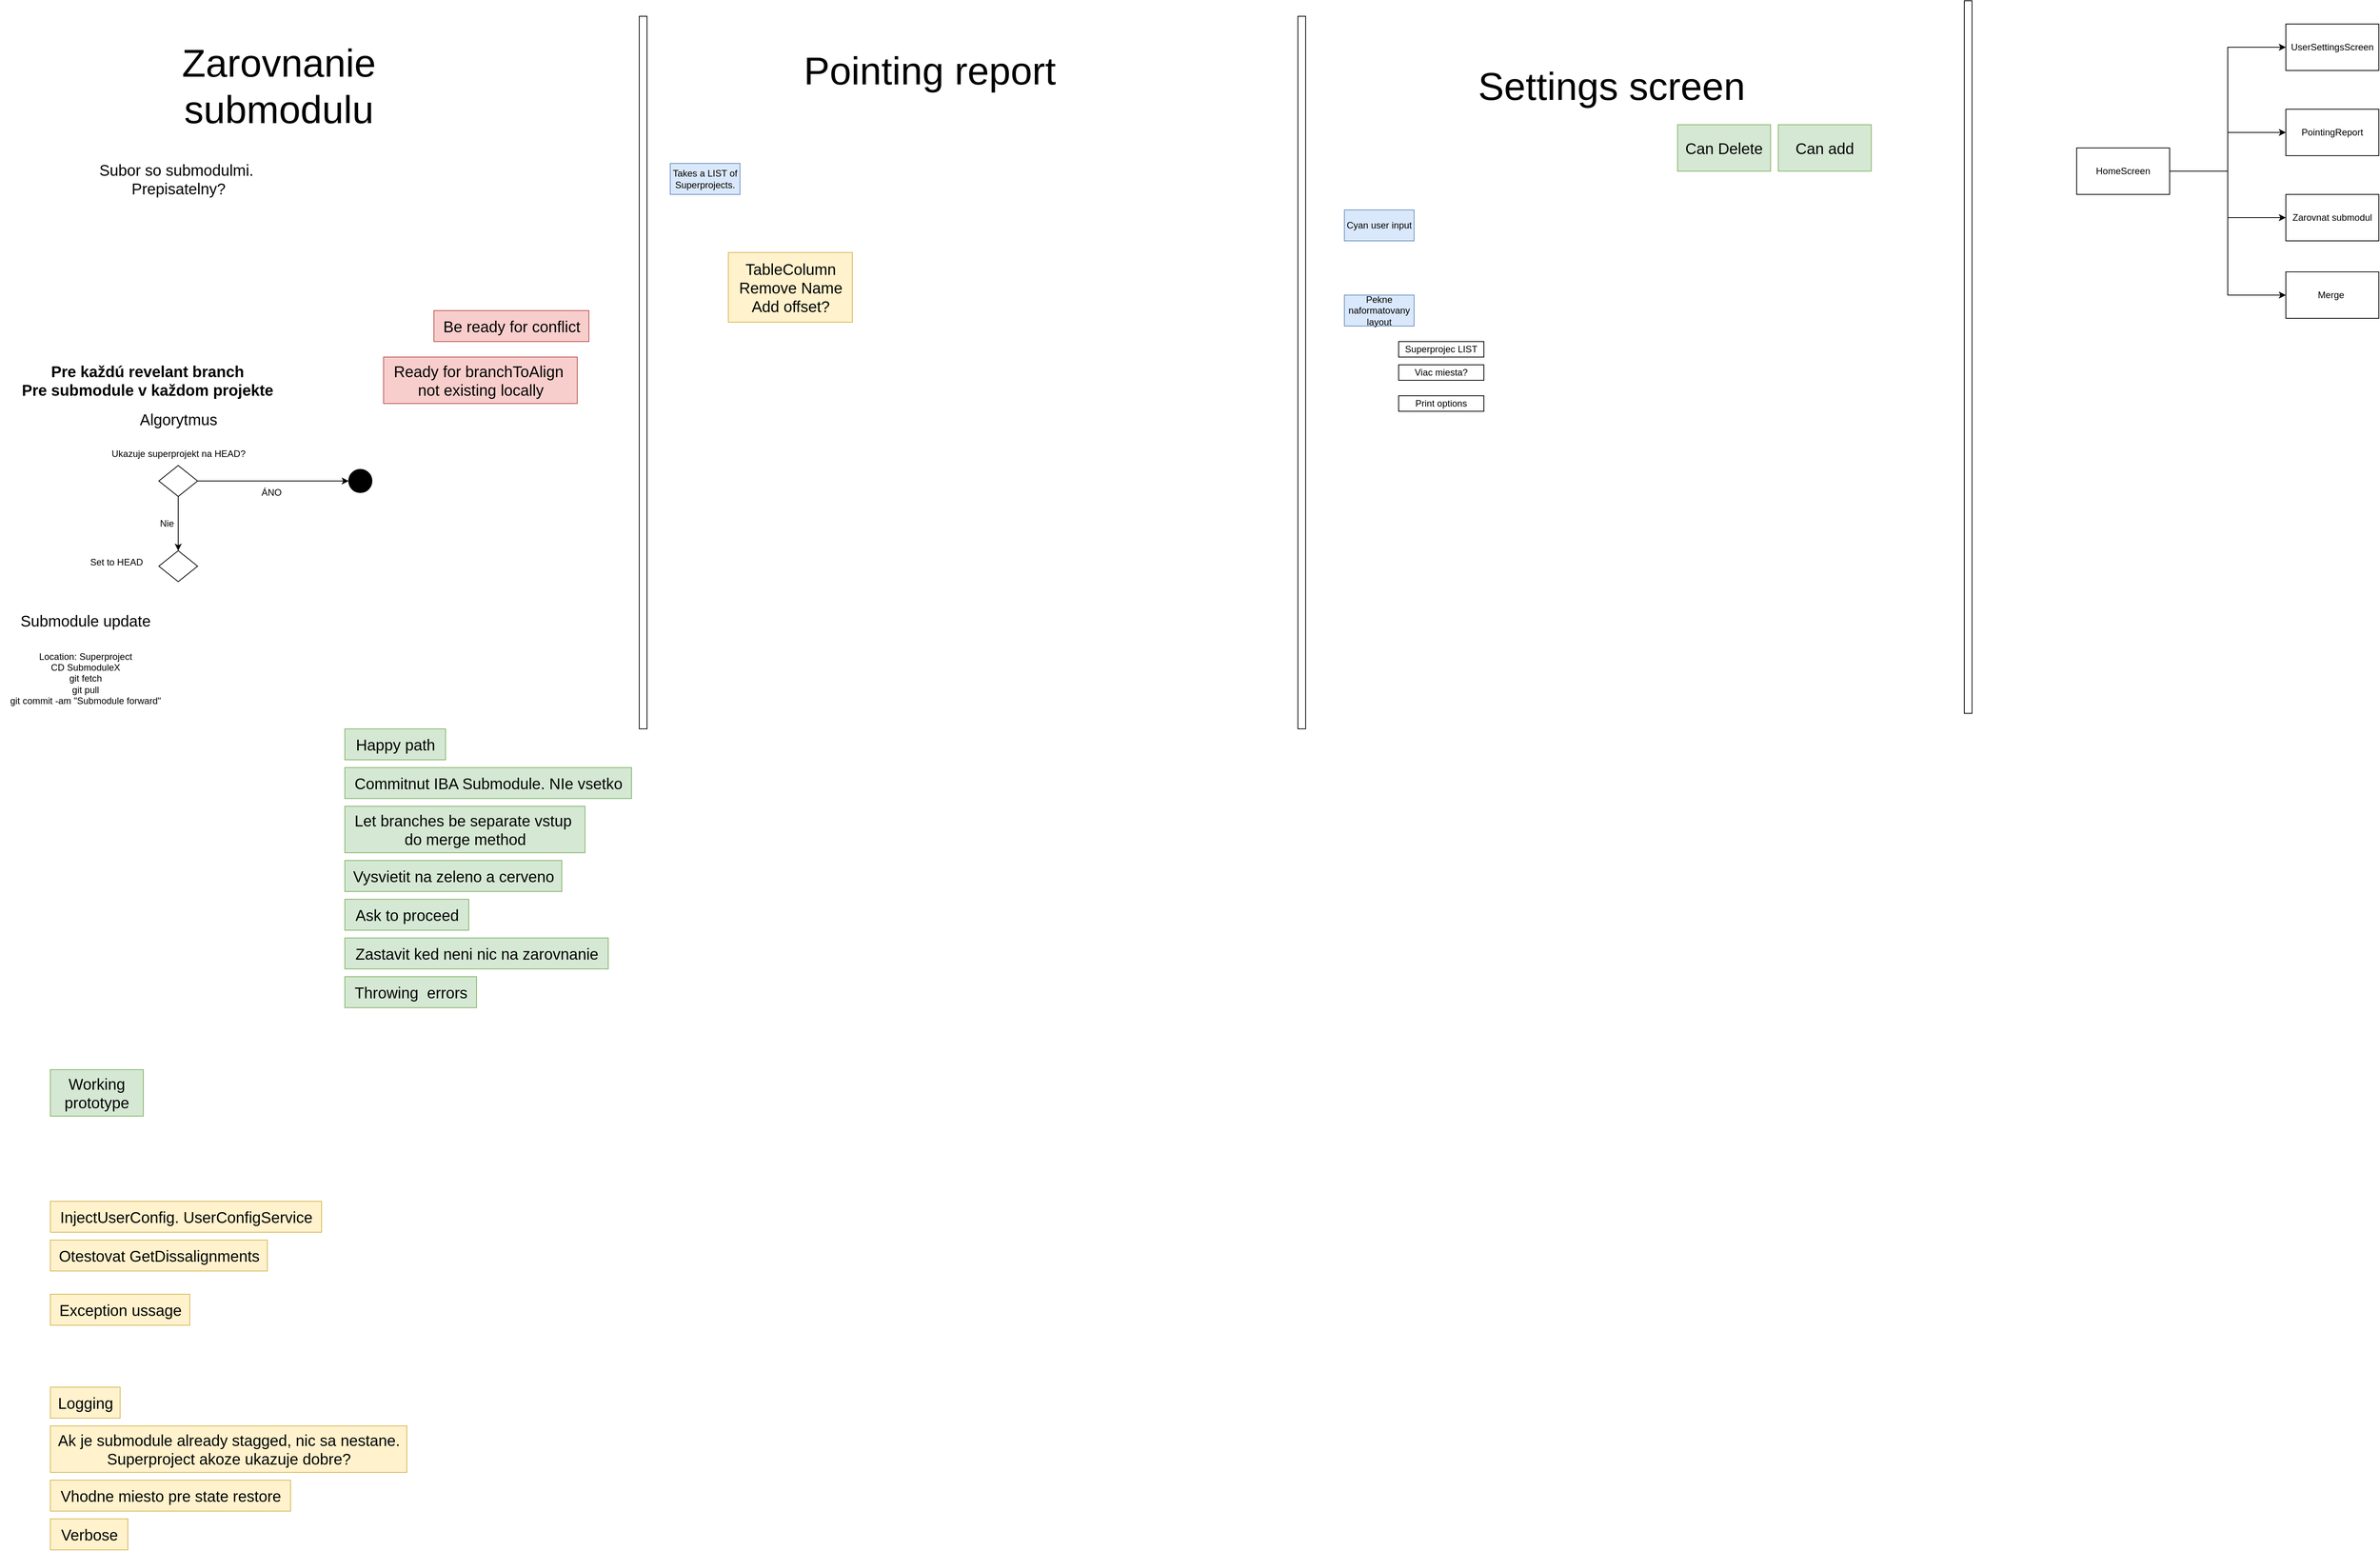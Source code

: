 <mxfile version="27.0.9">
  <diagram name="Page-1" id="3orqYU6fAVE5CK-2h4ND">
    <mxGraphModel dx="3976" dy="883" grid="1" gridSize="10" guides="1" tooltips="1" connect="1" arrows="1" fold="1" page="1" pageScale="1" pageWidth="850" pageHeight="1100" math="0" shadow="0">
      <root>
        <mxCell id="0" />
        <mxCell id="1" parent="0" />
        <mxCell id="iCKe8L9vZJJtGCBKQtnD-6" style="edgeStyle=orthogonalEdgeStyle;rounded=0;orthogonalLoop=1;jettySize=auto;html=1;exitX=1;exitY=0.5;exitDx=0;exitDy=0;entryX=0;entryY=0.5;entryDx=0;entryDy=0;" parent="1" source="iCKe8L9vZJJtGCBKQtnD-1" target="iCKe8L9vZJJtGCBKQtnD-2" edge="1">
          <mxGeometry relative="1" as="geometry" />
        </mxCell>
        <mxCell id="iCKe8L9vZJJtGCBKQtnD-7" style="edgeStyle=orthogonalEdgeStyle;rounded=0;orthogonalLoop=1;jettySize=auto;html=1;exitX=1;exitY=0.5;exitDx=0;exitDy=0;entryX=0;entryY=0.5;entryDx=0;entryDy=0;" parent="1" source="iCKe8L9vZJJtGCBKQtnD-1" target="iCKe8L9vZJJtGCBKQtnD-3" edge="1">
          <mxGeometry relative="1" as="geometry" />
        </mxCell>
        <mxCell id="iCKe8L9vZJJtGCBKQtnD-8" style="edgeStyle=orthogonalEdgeStyle;rounded=0;orthogonalLoop=1;jettySize=auto;html=1;exitX=1;exitY=0.5;exitDx=0;exitDy=0;entryX=0;entryY=0.5;entryDx=0;entryDy=0;" parent="1" source="iCKe8L9vZJJtGCBKQtnD-1" target="iCKe8L9vZJJtGCBKQtnD-4" edge="1">
          <mxGeometry relative="1" as="geometry" />
        </mxCell>
        <mxCell id="iCKe8L9vZJJtGCBKQtnD-9" style="edgeStyle=orthogonalEdgeStyle;rounded=0;orthogonalLoop=1;jettySize=auto;html=1;exitX=1;exitY=0.5;exitDx=0;exitDy=0;entryX=0;entryY=0.5;entryDx=0;entryDy=0;" parent="1" source="iCKe8L9vZJJtGCBKQtnD-1" target="iCKe8L9vZJJtGCBKQtnD-5" edge="1">
          <mxGeometry relative="1" as="geometry" />
        </mxCell>
        <mxCell id="iCKe8L9vZJJtGCBKQtnD-1" value="HomeScreen" style="whiteSpace=wrap;html=1;" parent="1" vertex="1">
          <mxGeometry x="145" y="250" width="120" height="60" as="geometry" />
        </mxCell>
        <mxCell id="iCKe8L9vZJJtGCBKQtnD-2" value="UserSettingsScreen" style="whiteSpace=wrap;html=1;" parent="1" vertex="1">
          <mxGeometry x="415" y="90" width="120" height="60" as="geometry" />
        </mxCell>
        <mxCell id="iCKe8L9vZJJtGCBKQtnD-3" value="PointingReport" style="whiteSpace=wrap;html=1;" parent="1" vertex="1">
          <mxGeometry x="415" y="200" width="120" height="60" as="geometry" />
        </mxCell>
        <mxCell id="iCKe8L9vZJJtGCBKQtnD-4" value="Zarovnat submodul" style="whiteSpace=wrap;html=1;" parent="1" vertex="1">
          <mxGeometry x="415" y="310" width="120" height="60" as="geometry" />
        </mxCell>
        <mxCell id="iCKe8L9vZJJtGCBKQtnD-5" value="Merge&amp;nbsp;" style="whiteSpace=wrap;html=1;" parent="1" vertex="1">
          <mxGeometry x="415" y="410" width="120" height="60" as="geometry" />
        </mxCell>
        <mxCell id="9OnaElkXCphRrL8_LYWj-2" value="Pointing report" style="text;html=1;align=center;verticalAlign=middle;whiteSpace=wrap;rounded=0;fontSize=50;" parent="1" vertex="1">
          <mxGeometry x="-1520" y="120" width="370" height="60" as="geometry" />
        </mxCell>
        <mxCell id="9OnaElkXCphRrL8_LYWj-3" value="Zarovnanie submodulu" style="text;html=1;align=center;verticalAlign=middle;whiteSpace=wrap;rounded=0;fontSize=50;" parent="1" vertex="1">
          <mxGeometry x="-2360" y="140" width="370" height="60" as="geometry" />
        </mxCell>
        <mxCell id="9OnaElkXCphRrL8_LYWj-4" value="Settings screen" style="text;html=1;align=center;verticalAlign=middle;whiteSpace=wrap;rounded=0;fontSize=50;" parent="1" vertex="1">
          <mxGeometry x="-640" y="140" width="370" height="60" as="geometry" />
        </mxCell>
        <mxCell id="9OnaElkXCphRrL8_LYWj-5" value="" style="rounded=0;whiteSpace=wrap;html=1;" parent="1" vertex="1">
          <mxGeometry x="-860" y="80" width="10" height="920" as="geometry" />
        </mxCell>
        <mxCell id="9OnaElkXCphRrL8_LYWj-6" value="" style="rounded=0;whiteSpace=wrap;html=1;" parent="1" vertex="1">
          <mxGeometry x="-1710" y="80" width="10" height="920" as="geometry" />
        </mxCell>
        <mxCell id="9OnaElkXCphRrL8_LYWj-7" value="" style="rounded=0;whiteSpace=wrap;html=1;" parent="1" vertex="1">
          <mxGeometry y="60" width="10" height="920" as="geometry" />
        </mxCell>
        <mxCell id="9OnaElkXCphRrL8_LYWj-8" value="Takes a LIST of Superprojects." style="whiteSpace=wrap;html=1;fillColor=#dae8fc;strokeColor=#6c8ebf;" parent="1" vertex="1">
          <mxGeometry x="-1670" y="270" width="90" height="40" as="geometry" />
        </mxCell>
        <mxCell id="9OnaElkXCphRrL8_LYWj-9" value="Can add" style="whiteSpace=wrap;html=1;fontSize=20;fillColor=#d5e8d4;strokeColor=#82b366;" parent="1" vertex="1">
          <mxGeometry x="-240" y="220" width="120" height="60" as="geometry" />
        </mxCell>
        <mxCell id="9OnaElkXCphRrL8_LYWj-10" value="&lt;font style=&quot;font-size: 20px;&quot;&gt;Can Delete&lt;/font&gt;" style="whiteSpace=wrap;html=1;fillColor=#d5e8d4;strokeColor=#82b366;" parent="1" vertex="1">
          <mxGeometry x="-370" y="220" width="120" height="60" as="geometry" />
        </mxCell>
        <mxCell id="zN_APJOsYA4pf0mJ2beM-2" value="Cyan user input" style="whiteSpace=wrap;html=1;fillColor=#dae8fc;strokeColor=#6c8ebf;" parent="1" vertex="1">
          <mxGeometry x="-800.0" y="330.0" width="90" height="40" as="geometry" />
        </mxCell>
        <mxCell id="zN_APJOsYA4pf0mJ2beM-3" value="Pekne naformatovany layout" style="whiteSpace=wrap;html=1;fillColor=#dae8fc;strokeColor=#6c8ebf;" parent="1" vertex="1">
          <mxGeometry x="-800.0" y="440.0" width="90" height="40" as="geometry" />
        </mxCell>
        <mxCell id="zN_APJOsYA4pf0mJ2beM-4" value="Superprojec LIST" style="whiteSpace=wrap;html=1;" parent="1" vertex="1">
          <mxGeometry x="-730" y="500" width="110" height="20" as="geometry" />
        </mxCell>
        <mxCell id="zN_APJOsYA4pf0mJ2beM-6" value="Viac miesta?" style="whiteSpace=wrap;html=1;" parent="1" vertex="1">
          <mxGeometry x="-730" y="530" width="110" height="20" as="geometry" />
        </mxCell>
        <mxCell id="zN_APJOsYA4pf0mJ2beM-8" value="Print options" style="whiteSpace=wrap;html=1;" parent="1" vertex="1">
          <mxGeometry x="-730" y="570" width="110" height="20" as="geometry" />
        </mxCell>
        <mxCell id="zN_APJOsYA4pf0mJ2beM-9" value="&lt;font style=&quot;font-size: 20px;&quot;&gt;Subor so submodulmi.&amp;nbsp;&lt;br&gt;Prepisatelny?&lt;/font&gt;" style="text;html=1;align=center;verticalAlign=middle;resizable=0;points=[];autosize=1;strokeColor=none;fillColor=none;" parent="1" vertex="1">
          <mxGeometry x="-2420" y="260" width="230" height="60" as="geometry" />
        </mxCell>
        <mxCell id="zN_APJOsYA4pf0mJ2beM-12" value="&lt;font style=&quot;font-size: 20px;&quot;&gt;Algorytmus&lt;/font&gt;" style="text;html=1;align=center;verticalAlign=middle;resizable=0;points=[];autosize=1;strokeColor=none;fillColor=none;" parent="1" vertex="1">
          <mxGeometry x="-2365" y="580.0" width="120" height="40" as="geometry" />
        </mxCell>
        <mxCell id="zN_APJOsYA4pf0mJ2beM-19" style="edgeStyle=orthogonalEdgeStyle;rounded=0;orthogonalLoop=1;jettySize=auto;html=1;exitX=1;exitY=0.5;exitDx=0;exitDy=0;entryX=0;entryY=0.5;entryDx=0;entryDy=0;" parent="1" source="zN_APJOsYA4pf0mJ2beM-13" edge="1">
          <mxGeometry relative="1" as="geometry">
            <mxPoint x="-2085" y="680" as="targetPoint" />
          </mxGeometry>
        </mxCell>
        <mxCell id="zN_APJOsYA4pf0mJ2beM-21" style="edgeStyle=orthogonalEdgeStyle;rounded=0;orthogonalLoop=1;jettySize=auto;html=1;exitX=0.5;exitY=1;exitDx=0;exitDy=0;entryX=0.5;entryY=0;entryDx=0;entryDy=0;" parent="1" source="zN_APJOsYA4pf0mJ2beM-13" target="zN_APJOsYA4pf0mJ2beM-16" edge="1">
          <mxGeometry relative="1" as="geometry" />
        </mxCell>
        <mxCell id="zN_APJOsYA4pf0mJ2beM-13" value="" style="rhombus;whiteSpace=wrap;html=1;" parent="1" vertex="1">
          <mxGeometry x="-2330" y="660" width="50" height="40" as="geometry" />
        </mxCell>
        <mxCell id="zN_APJOsYA4pf0mJ2beM-14" value="Ukazuje superprojekt na HEAD?" style="text;html=1;align=center;verticalAlign=middle;resizable=0;points=[];autosize=1;strokeColor=none;fillColor=none;" parent="1" vertex="1">
          <mxGeometry x="-2405" y="630" width="200" height="30" as="geometry" />
        </mxCell>
        <mxCell id="zN_APJOsYA4pf0mJ2beM-16" value="" style="rhombus;whiteSpace=wrap;html=1;" parent="1" vertex="1">
          <mxGeometry x="-2330" y="770" width="50" height="40" as="geometry" />
        </mxCell>
        <mxCell id="zN_APJOsYA4pf0mJ2beM-20" value="ÁNO" style="text;html=1;align=center;verticalAlign=middle;resizable=0;points=[];autosize=1;strokeColor=none;fillColor=none;" parent="1" vertex="1">
          <mxGeometry x="-2210" y="680" width="50" height="30" as="geometry" />
        </mxCell>
        <mxCell id="zN_APJOsYA4pf0mJ2beM-22" value="Nie" style="text;html=1;align=center;verticalAlign=middle;resizable=0;points=[];autosize=1;strokeColor=none;fillColor=none;" parent="1" vertex="1">
          <mxGeometry x="-2340" y="720" width="40" height="30" as="geometry" />
        </mxCell>
        <mxCell id="zN_APJOsYA4pf0mJ2beM-23" value="" style="ellipse;whiteSpace=wrap;html=1;fillColor=#000000;" parent="1" vertex="1">
          <mxGeometry x="-2085" y="665" width="30" height="30" as="geometry" />
        </mxCell>
        <mxCell id="zN_APJOsYA4pf0mJ2beM-24" value="Set to HEAD" style="text;html=1;align=center;verticalAlign=middle;resizable=0;points=[];autosize=1;strokeColor=none;fillColor=none;" parent="1" vertex="1">
          <mxGeometry x="-2430" y="770" width="90" height="30" as="geometry" />
        </mxCell>
        <mxCell id="zN_APJOsYA4pf0mJ2beM-25" value="Pre každú revelant branch&lt;br&gt;Pre submodule v každom projekte" style="text;html=1;align=center;verticalAlign=middle;resizable=0;points=[];autosize=1;strokeColor=none;fillColor=none;fontSize=20;fontStyle=1" parent="1" vertex="1">
          <mxGeometry x="-2510" y="520" width="330" height="60" as="geometry" />
        </mxCell>
        <mxCell id="zN_APJOsYA4pf0mJ2beM-27" value="&lt;font style=&quot;font-size: 20px;&quot;&gt;Submodule update&lt;/font&gt;" style="text;html=1;align=center;verticalAlign=middle;resizable=0;points=[];autosize=1;strokeColor=none;fillColor=none;" parent="1" vertex="1">
          <mxGeometry x="-2520" y="840.0" width="190" height="40" as="geometry" />
        </mxCell>
        <mxCell id="zN_APJOsYA4pf0mJ2beM-29" value="Location: Superproject&lt;br&gt;CD SubmoduleX&lt;br&gt;git fetch&lt;br&gt;git pull&lt;br&gt;git commit -am &quot;Submodule forward&quot;" style="text;html=1;align=center;verticalAlign=middle;resizable=0;points=[];autosize=1;strokeColor=none;fillColor=none;" parent="1" vertex="1">
          <mxGeometry x="-2535" y="890" width="220" height="90" as="geometry" />
        </mxCell>
        <mxCell id="zN_APJOsYA4pf0mJ2beM-31" value="&lt;font style=&quot;font-size: 20px;&quot;&gt;Commitnut IBA Submodule. NIe vsetko&lt;/font&gt;" style="text;html=1;align=center;verticalAlign=middle;resizable=0;points=[];autosize=1;strokeColor=#82b366;fillColor=#d5e8d4;" parent="1" vertex="1">
          <mxGeometry x="-2090" y="1050" width="370" height="40" as="geometry" />
        </mxCell>
        <mxCell id="H2F9SjrpHdT_mPWx4sjv-1" value="&lt;font style=&quot;font-size: 20px;&quot;&gt;Be ready for conflict&lt;/font&gt;" style="text;html=1;align=center;verticalAlign=middle;resizable=0;points=[];autosize=1;strokeColor=#b85450;fillColor=#f8cecc;" parent="1" vertex="1">
          <mxGeometry x="-1975" y="460.0" width="200" height="40" as="geometry" />
        </mxCell>
        <mxCell id="H2F9SjrpHdT_mPWx4sjv-2" value="&lt;font style=&quot;font-size: 20px;&quot;&gt;Ready for branchToAlign&amp;nbsp;&lt;br&gt;not existing locally&lt;/font&gt;" style="text;html=1;align=center;verticalAlign=middle;resizable=0;points=[];autosize=1;strokeColor=#b85450;fillColor=#f8cecc;" parent="1" vertex="1">
          <mxGeometry x="-2040" y="520" width="250" height="60" as="geometry" />
        </mxCell>
        <mxCell id="UUlGnFPibLMLo2vJmDTm-2" value="&lt;span style=&quot;font-size: 20px;&quot;&gt;Let branches be separate vstup&amp;nbsp;&lt;br&gt;do merge method&lt;/span&gt;" style="text;html=1;align=center;verticalAlign=middle;resizable=0;points=[];autosize=1;strokeColor=#82b366;fillColor=#d5e8d4;" parent="1" vertex="1">
          <mxGeometry x="-2090" y="1100" width="310" height="60" as="geometry" />
        </mxCell>
        <mxCell id="UUlGnFPibLMLo2vJmDTm-4" value="&lt;font style=&quot;font-size: 20px;&quot;&gt;Throwing&amp;nbsp; errors&lt;/font&gt;" style="text;html=1;align=center;verticalAlign=middle;resizable=0;points=[];autosize=1;strokeColor=#82b366;fillColor=#d5e8d4;" parent="1" vertex="1">
          <mxGeometry x="-2090" y="1320" width="170" height="40" as="geometry" />
        </mxCell>
        <mxCell id="UUlGnFPibLMLo2vJmDTm-5" value="&lt;font style=&quot;font-size: 20px;&quot;&gt;Logging&lt;/font&gt;" style="text;html=1;align=center;verticalAlign=middle;resizable=0;points=[];autosize=1;strokeColor=#d6b656;fillColor=#fff2cc;" parent="1" vertex="1">
          <mxGeometry x="-2470" y="1850" width="90" height="40" as="geometry" />
        </mxCell>
        <mxCell id="UUlGnFPibLMLo2vJmDTm-7" value="&lt;span style=&quot;font-size: 20px;&quot;&gt;Ak je submodule already stagged, nic sa nestane.&lt;br&gt;Superproject akoze ukazuje dobre?&lt;/span&gt;" style="text;html=1;align=center;verticalAlign=middle;resizable=0;points=[];autosize=1;strokeColor=#d6b656;fillColor=#fff2cc;" parent="1" vertex="1">
          <mxGeometry x="-2470" y="1900" width="460" height="60" as="geometry" />
        </mxCell>
        <mxCell id="UUlGnFPibLMLo2vJmDTm-8" value="&lt;font style=&quot;font-size: 20px;&quot;&gt;Happy path&lt;/font&gt;" style="text;html=1;align=center;verticalAlign=middle;resizable=0;points=[];autosize=1;strokeColor=#82b366;fillColor=#d5e8d4;" parent="1" vertex="1">
          <mxGeometry x="-2090" y="1000" width="130" height="40" as="geometry" />
        </mxCell>
        <mxCell id="UUlGnFPibLMLo2vJmDTm-9" value="&lt;span style=&quot;font-size: 20px;&quot;&gt;Vhodne miesto pre state restore&lt;/span&gt;" style="text;html=1;align=center;verticalAlign=middle;resizable=0;points=[];autosize=1;strokeColor=#d6b656;fillColor=#fff2cc;" parent="1" vertex="1">
          <mxGeometry x="-2470" y="1970" width="310" height="40" as="geometry" />
        </mxCell>
        <mxCell id="eh24DqS274aS48rtO0Fc-1" value="&lt;span style=&quot;font-size: 20px;&quot;&gt;TableColumn&lt;br&gt;Remove Name&lt;br&gt;&lt;/span&gt;&lt;div&gt;&lt;span style=&quot;font-size: 20px;&quot;&gt;Add offset?&lt;/span&gt;&lt;/div&gt;" style="text;html=1;align=center;verticalAlign=middle;resizable=0;points=[];autosize=1;strokeColor=#d6b656;fillColor=#fff2cc;" parent="1" vertex="1">
          <mxGeometry x="-1595" y="385" width="160" height="90" as="geometry" />
        </mxCell>
        <mxCell id="4lQAqQhR7zhloYmdwoUT-12" value="&lt;font style=&quot;font-size: 20px;&quot;&gt;Vysvietit na zeleno a cerveno&lt;/font&gt;" style="text;html=1;align=center;verticalAlign=middle;resizable=0;points=[];autosize=1;strokeColor=#82b366;fillColor=#d5e8d4;" parent="1" vertex="1">
          <mxGeometry x="-2090" y="1170" width="280" height="40" as="geometry" />
        </mxCell>
        <mxCell id="4lQAqQhR7zhloYmdwoUT-13" value="&lt;font style=&quot;font-size: 20px;&quot;&gt;Ask to proceed&lt;/font&gt;" style="text;html=1;align=center;verticalAlign=middle;resizable=0;points=[];autosize=1;strokeColor=#82b366;fillColor=#d5e8d4;" parent="1" vertex="1">
          <mxGeometry x="-2090" y="1220" width="160" height="40" as="geometry" />
        </mxCell>
        <mxCell id="4lQAqQhR7zhloYmdwoUT-14" value="&lt;font style=&quot;font-size: 20px;&quot;&gt;Zastavit ked neni nic na zarovnanie&lt;/font&gt;" style="text;html=1;align=center;verticalAlign=middle;resizable=0;points=[];autosize=1;strokeColor=#82b366;fillColor=#d5e8d4;" parent="1" vertex="1">
          <mxGeometry x="-2090" y="1270" width="340" height="40" as="geometry" />
        </mxCell>
        <mxCell id="0v0GnI_Xahrj1umQVwEy-3" value="&lt;font style=&quot;font-size: 20px;&quot;&gt;Otestovat GetDissalignments&lt;/font&gt;" style="text;html=1;align=center;verticalAlign=middle;resizable=0;points=[];autosize=1;strokeColor=#d6b656;fillColor=#fff2cc;" parent="1" vertex="1">
          <mxGeometry x="-2470" y="1660" width="280" height="40" as="geometry" />
        </mxCell>
        <mxCell id="MnXaabT1zFUZZ9p_nJrX-1" value="&lt;span style=&quot;font-size: 20px;&quot;&gt;InjectUserConfig. UserConfigService&lt;/span&gt;" style="text;html=1;align=center;verticalAlign=middle;resizable=0;points=[];autosize=1;strokeColor=#d6b656;fillColor=#fff2cc;" parent="1" vertex="1">
          <mxGeometry x="-2470" y="1610" width="350" height="40" as="geometry" />
        </mxCell>
        <mxCell id="avcqMvhXffLZ1SfmkX83-1" value="&lt;font style=&quot;font-size: 20px;&quot;&gt;Working prototype&lt;/font&gt;" style="whiteSpace=wrap;html=1;fillColor=#d5e8d4;strokeColor=#82b366;" parent="1" vertex="1">
          <mxGeometry x="-2470" y="1440.0" width="120" height="60" as="geometry" />
        </mxCell>
        <mxCell id="avcqMvhXffLZ1SfmkX83-4" value="&lt;font style=&quot;font-size: 20px;&quot;&gt;Verbose&lt;/font&gt;" style="text;html=1;align=center;verticalAlign=middle;resizable=0;points=[];autosize=1;strokeColor=#d6b656;fillColor=#fff2cc;" parent="1" vertex="1">
          <mxGeometry x="-2470" y="2020" width="100" height="40" as="geometry" />
        </mxCell>
        <mxCell id="dldcblbPw55_LTF9dgpm-1" value="&lt;font style=&quot;font-size: 20px;&quot;&gt;Exception ussage&lt;/font&gt;" style="text;html=1;align=center;verticalAlign=middle;resizable=0;points=[];autosize=1;strokeColor=#d6b656;fillColor=#fff2cc;" vertex="1" parent="1">
          <mxGeometry x="-2470" y="1730" width="180" height="40" as="geometry" />
        </mxCell>
      </root>
    </mxGraphModel>
  </diagram>
</mxfile>
